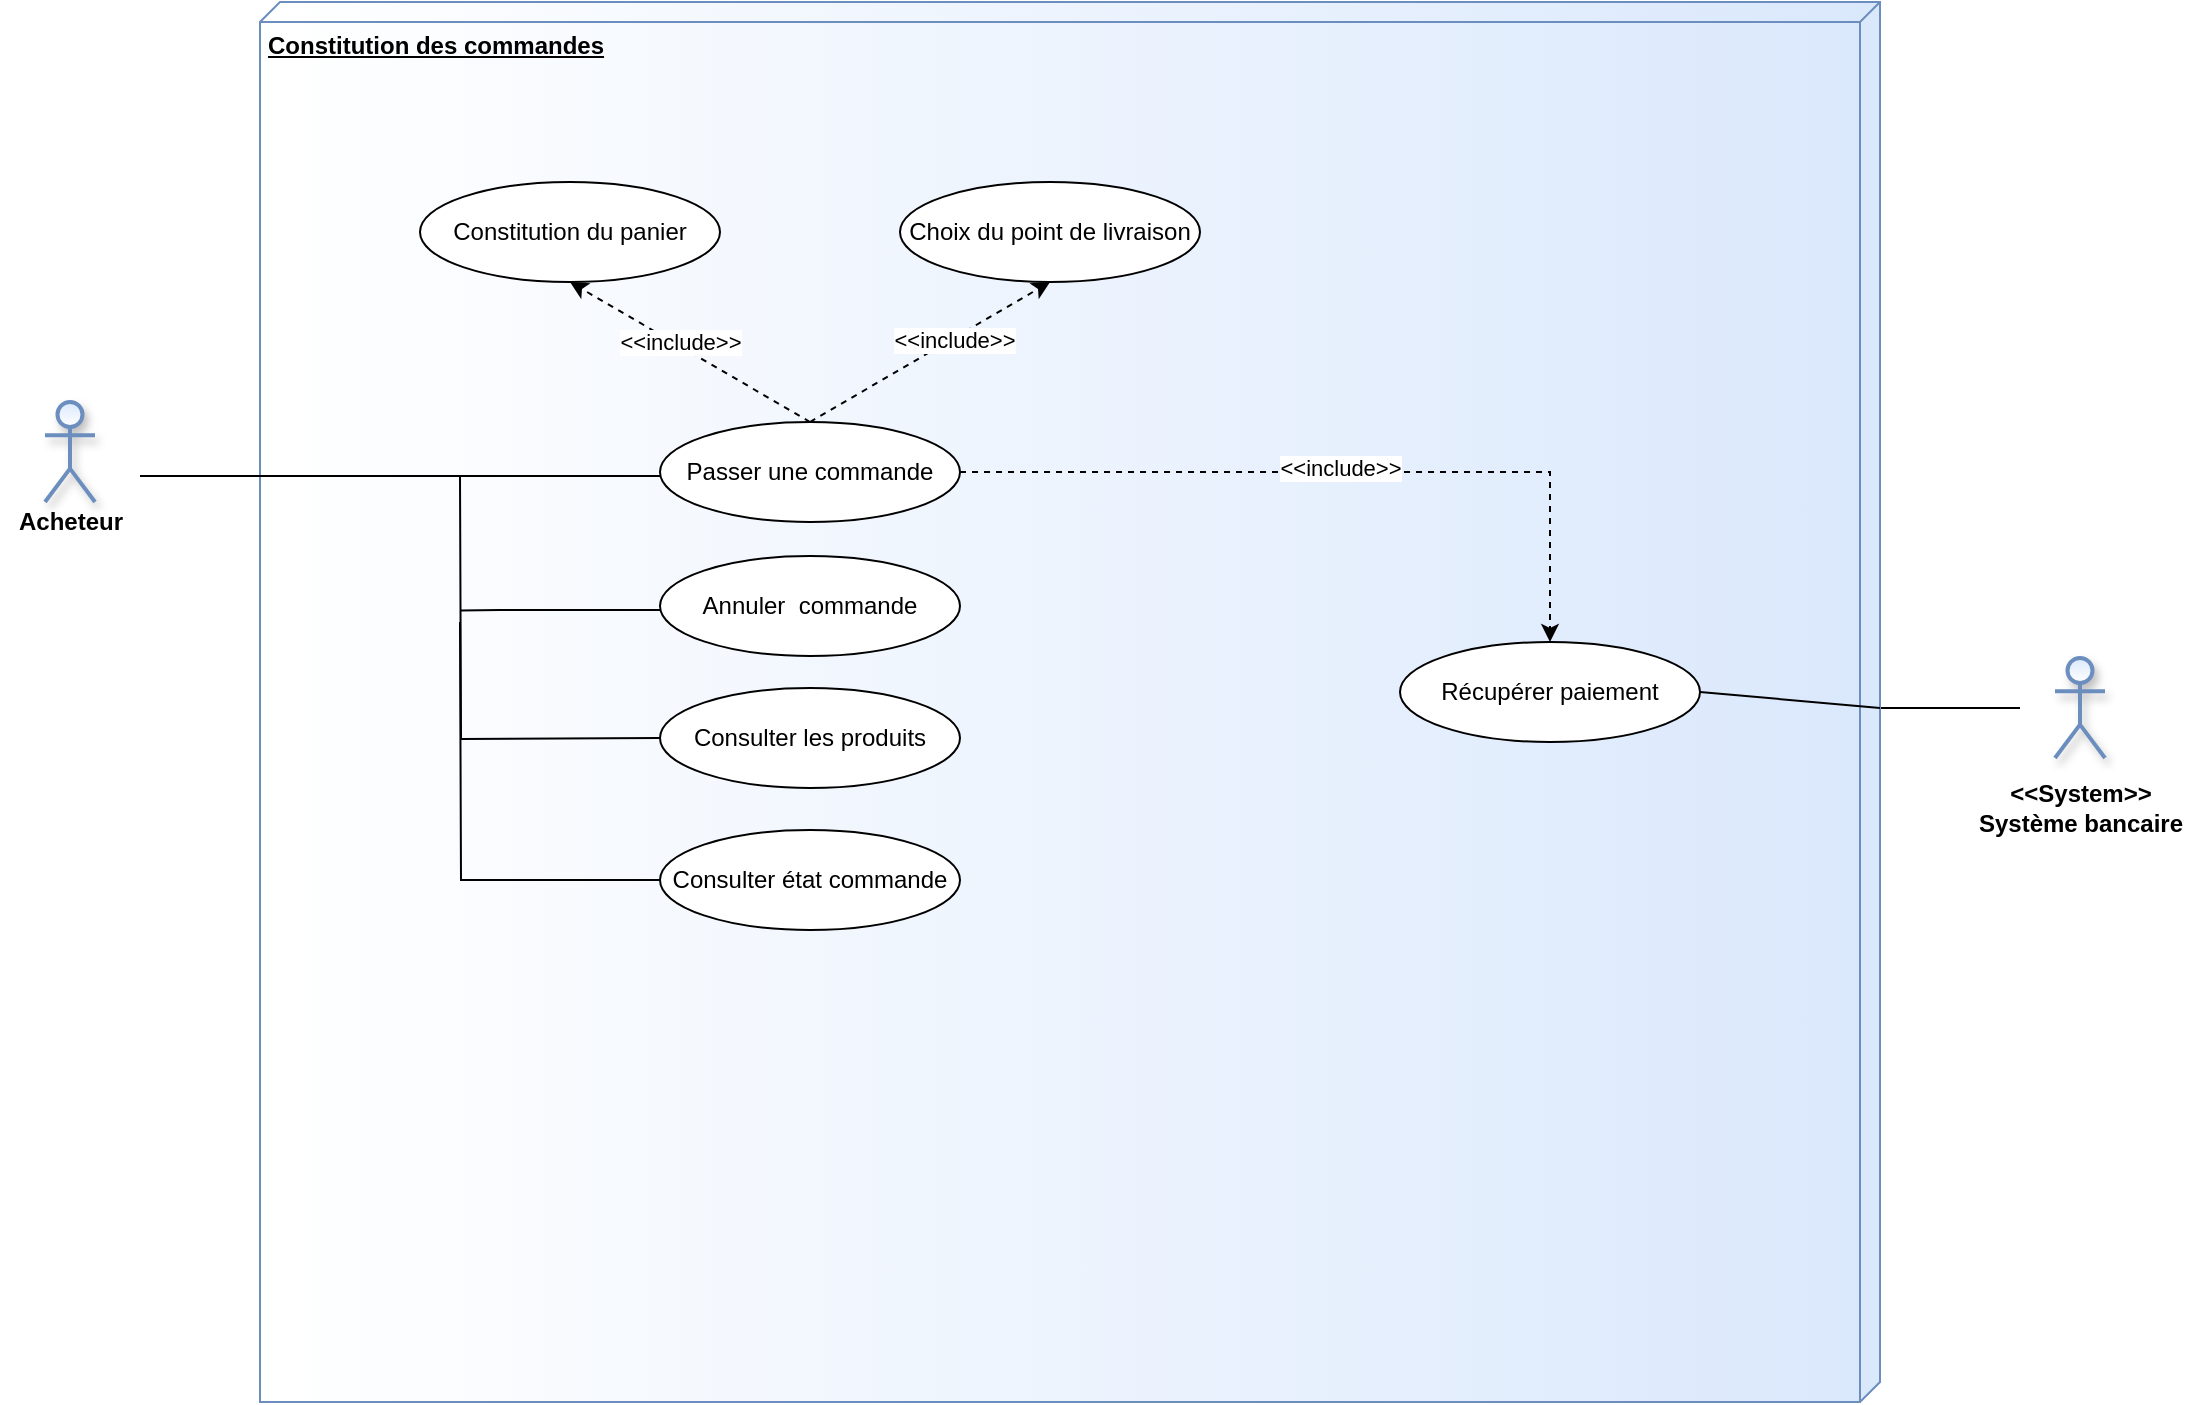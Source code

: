 <mxfile version="14.1.1" type="github">
  <diagram name="Page-1" id="e7e014a7-5840-1c2e-5031-d8a46d1fe8dd">
    <mxGraphModel dx="1673" dy="934" grid="1" gridSize="10" guides="1" tooltips="1" connect="1" arrows="1" fold="1" page="1" pageScale="1" pageWidth="1169" pageHeight="826" background="#ffffff" math="0" shadow="0">
      <root>
        <mxCell id="0" />
        <mxCell id="1" parent="0" />
        <mxCell id="zPnv1FVnI_NJTMRD5HDy-7" style="edgeStyle=orthogonalEdgeStyle;rounded=0;orthogonalLoop=1;jettySize=auto;html=1;exitX=0;exitY=0;exitDx=345;exitDy=0;exitPerimeter=0;endArrow=none;endFill=0;" edge="1" parent="1" source="rr55XMxGJXw-yliVTniT-41">
          <mxGeometry relative="1" as="geometry">
            <mxPoint x="1030" y="403" as="targetPoint" />
            <Array as="points">
              <mxPoint x="960" y="403" />
            </Array>
          </mxGeometry>
        </mxCell>
        <mxCell id="rr55XMxGJXw-yliVTniT-41" value="&lt;b&gt;Constitution des commandes&lt;/b&gt;" style="verticalAlign=top;align=left;spacingTop=8;spacingLeft=2;spacingRight=12;shape=cube;size=10;direction=south;fontStyle=4;html=1;fillColor=#dae8fc;strokeColor=#6c8ebf;gradientColor=#ffffff;" parent="1" vertex="1">
          <mxGeometry x="150" y="50" width="810" height="700" as="geometry" />
        </mxCell>
        <mxCell id="rr55XMxGJXw-yliVTniT-51" style="rounded=0;orthogonalLoop=1;jettySize=auto;html=1;exitX=0.5;exitY=0;exitDx=0;exitDy=0;entryX=0.5;entryY=1;entryDx=0;entryDy=0;dashed=1;" parent="1" source="rr55XMxGJXw-yliVTniT-42" target="rr55XMxGJXw-yliVTniT-47" edge="1">
          <mxGeometry relative="1" as="geometry" />
        </mxCell>
        <mxCell id="rr55XMxGJXw-yliVTniT-54" value="&amp;lt;&amp;lt;include&amp;gt;&amp;gt;" style="edgeLabel;html=1;align=center;verticalAlign=middle;resizable=0;points=[];" parent="rr55XMxGJXw-yliVTniT-51" vertex="1" connectable="0">
          <mxGeometry x="0.182" y="-2" relative="1" as="geometry">
            <mxPoint x="4.82" y="3.04" as="offset" />
          </mxGeometry>
        </mxCell>
        <mxCell id="rr55XMxGJXw-yliVTniT-52" style="edgeStyle=none;rounded=0;orthogonalLoop=1;jettySize=auto;html=1;exitX=0.5;exitY=0;exitDx=0;exitDy=0;entryX=0.5;entryY=1;entryDx=0;entryDy=0;dashed=1;" parent="1" source="rr55XMxGJXw-yliVTniT-42" target="rr55XMxGJXw-yliVTniT-48" edge="1">
          <mxGeometry relative="1" as="geometry" />
        </mxCell>
        <mxCell id="rr55XMxGJXw-yliVTniT-55" value="&amp;lt;&amp;lt;include&amp;gt;&amp;gt;" style="edgeLabel;html=1;align=center;verticalAlign=middle;resizable=0;points=[];" parent="rr55XMxGJXw-yliVTniT-52" vertex="1" connectable="0">
          <mxGeometry x="0.193" y="-1" relative="1" as="geometry">
            <mxPoint as="offset" />
          </mxGeometry>
        </mxCell>
        <mxCell id="zPnv1FVnI_NJTMRD5HDy-10" style="edgeStyle=orthogonalEdgeStyle;rounded=0;orthogonalLoop=1;jettySize=auto;html=1;exitX=1;exitY=0.5;exitDx=0;exitDy=0;entryX=0.5;entryY=0;entryDx=0;entryDy=0;endArrow=classic;endFill=1;dashed=1;" edge="1" parent="1" source="rr55XMxGJXw-yliVTniT-42" target="zPnv1FVnI_NJTMRD5HDy-8">
          <mxGeometry relative="1" as="geometry" />
        </mxCell>
        <mxCell id="zPnv1FVnI_NJTMRD5HDy-11" value="&amp;lt;&amp;lt;include&amp;gt;&amp;gt;" style="edgeLabel;html=1;align=center;verticalAlign=middle;resizable=0;points=[];" vertex="1" connectable="0" parent="zPnv1FVnI_NJTMRD5HDy-10">
          <mxGeometry y="2" relative="1" as="geometry">
            <mxPoint as="offset" />
          </mxGeometry>
        </mxCell>
        <mxCell id="rr55XMxGJXw-yliVTniT-42" value="Passer une commande" style="ellipse;whiteSpace=wrap;html=1;gradientColor=#ffffff;" parent="1" vertex="1">
          <mxGeometry x="350" y="260" width="150" height="50" as="geometry" />
        </mxCell>
        <mxCell id="rr55XMxGJXw-yliVTniT-61" style="edgeStyle=none;rounded=0;orthogonalLoop=1;jettySize=auto;html=1;exitX=0;exitY=0.5;exitDx=0;exitDy=0;endArrow=none;endFill=0;strokeWidth=1;" parent="1" edge="1">
          <mxGeometry relative="1" as="geometry">
            <mxPoint x="90" y="287" as="targetPoint" />
            <mxPoint x="350.0" y="287" as="sourcePoint" />
          </mxGeometry>
        </mxCell>
        <mxCell id="rr55XMxGJXw-yliVTniT-47" value="Constitution du panier" style="ellipse;whiteSpace=wrap;html=1;gradientColor=#ffffff;" parent="1" vertex="1">
          <mxGeometry x="230" y="140" width="150" height="50" as="geometry" />
        </mxCell>
        <mxCell id="rr55XMxGJXw-yliVTniT-48" value="Choix du point de livraison" style="ellipse;whiteSpace=wrap;html=1;gradientColor=#ffffff;" parent="1" vertex="1">
          <mxGeometry x="470" y="140" width="150" height="50" as="geometry" />
        </mxCell>
        <mxCell id="rr55XMxGJXw-yliVTniT-60" value="&lt;b&gt;Acheteur&lt;/b&gt;" style="text;html=1;align=center;verticalAlign=middle;resizable=0;points=[];autosize=1;" parent="1" vertex="1">
          <mxGeometry x="20" y="300" width="70" height="20" as="geometry" />
        </mxCell>
        <mxCell id="zPnv1FVnI_NJTMRD5HDy-2" value="" style="shape=umlActor;verticalLabelPosition=bottom;verticalAlign=top;html=1;strokeWidth=2;fillColor=#dae8fc;strokeColor=#6c8ebf;gradientColor=#ffffff;shadow=1;" vertex="1" parent="1">
          <mxGeometry x="42.5" y="250" width="25" height="50" as="geometry" />
        </mxCell>
        <mxCell id="zPnv1FVnI_NJTMRD5HDy-4" style="edgeStyle=orthogonalEdgeStyle;rounded=0;orthogonalLoop=1;jettySize=auto;html=1;exitX=0;exitY=0.5;exitDx=0;exitDy=0;endArrow=none;endFill=0;" edge="1" parent="1">
          <mxGeometry relative="1" as="geometry">
            <mxPoint x="250" y="287" as="targetPoint" />
            <mxPoint x="350.0" y="418" as="sourcePoint" />
          </mxGeometry>
        </mxCell>
        <mxCell id="zPnv1FVnI_NJTMRD5HDy-3" value="Consulter les produits" style="ellipse;whiteSpace=wrap;html=1;gradientColor=#ffffff;" vertex="1" parent="1">
          <mxGeometry x="350" y="393" width="150" height="50" as="geometry" />
        </mxCell>
        <mxCell id="zPnv1FVnI_NJTMRD5HDy-5" value="&lt;b&gt;&amp;lt;&amp;lt;System&amp;gt;&amp;gt;&lt;br&gt;Système bancaire&lt;/b&gt;" style="text;html=1;align=center;verticalAlign=middle;resizable=0;points=[];autosize=1;" vertex="1" parent="1">
          <mxGeometry x="1000" y="438" width="120" height="30" as="geometry" />
        </mxCell>
        <mxCell id="zPnv1FVnI_NJTMRD5HDy-6" value="" style="shape=umlActor;verticalLabelPosition=bottom;verticalAlign=top;html=1;strokeWidth=2;fillColor=#dae8fc;strokeColor=#6c8ebf;gradientColor=#ffffff;shadow=1;" vertex="1" parent="1">
          <mxGeometry x="1047.5" y="378" width="25" height="50" as="geometry" />
        </mxCell>
        <mxCell id="zPnv1FVnI_NJTMRD5HDy-13" style="rounded=0;orthogonalLoop=1;jettySize=auto;html=1;exitX=1;exitY=0.5;exitDx=0;exitDy=0;entryX=0;entryY=0;entryDx=345;entryDy=0;entryPerimeter=0;endArrow=none;endFill=0;" edge="1" parent="1" source="zPnv1FVnI_NJTMRD5HDy-8">
          <mxGeometry relative="1" as="geometry">
            <mxPoint x="870.0" y="403" as="sourcePoint" />
            <mxPoint x="960" y="403" as="targetPoint" />
          </mxGeometry>
        </mxCell>
        <mxCell id="zPnv1FVnI_NJTMRD5HDy-8" value="Récupérer paiement" style="ellipse;whiteSpace=wrap;html=1;gradientColor=#ffffff;" vertex="1" parent="1">
          <mxGeometry x="720" y="370" width="150" height="50" as="geometry" />
        </mxCell>
        <mxCell id="zPnv1FVnI_NJTMRD5HDy-15" style="edgeStyle=orthogonalEdgeStyle;rounded=0;orthogonalLoop=1;jettySize=auto;html=1;exitX=0;exitY=0.5;exitDx=0;exitDy=0;endArrow=none;endFill=0;" edge="1" parent="1" source="zPnv1FVnI_NJTMRD5HDy-14">
          <mxGeometry relative="1" as="geometry">
            <mxPoint x="250" y="360.0" as="targetPoint" />
          </mxGeometry>
        </mxCell>
        <mxCell id="zPnv1FVnI_NJTMRD5HDy-14" value="Consulter état commande" style="ellipse;whiteSpace=wrap;html=1;gradientColor=#ffffff;" vertex="1" parent="1">
          <mxGeometry x="350" y="464" width="150" height="50" as="geometry" />
        </mxCell>
        <mxCell id="zPnv1FVnI_NJTMRD5HDy-17" style="edgeStyle=orthogonalEdgeStyle;rounded=0;orthogonalLoop=1;jettySize=auto;html=1;exitX=0;exitY=0.5;exitDx=0;exitDy=0;endArrow=none;endFill=0;" edge="1" parent="1">
          <mxGeometry relative="1" as="geometry">
            <mxPoint x="250" y="354.286" as="targetPoint" />
            <mxPoint x="350.0" y="354" as="sourcePoint" />
            <Array as="points">
              <mxPoint x="270" y="354" />
              <mxPoint x="270" y="354" />
            </Array>
          </mxGeometry>
        </mxCell>
        <mxCell id="zPnv1FVnI_NJTMRD5HDy-16" value="Annuler&amp;nbsp; commande" style="ellipse;whiteSpace=wrap;html=1;gradientColor=#ffffff;" vertex="1" parent="1">
          <mxGeometry x="350" y="327" width="150" height="50" as="geometry" />
        </mxCell>
      </root>
    </mxGraphModel>
  </diagram>
</mxfile>
